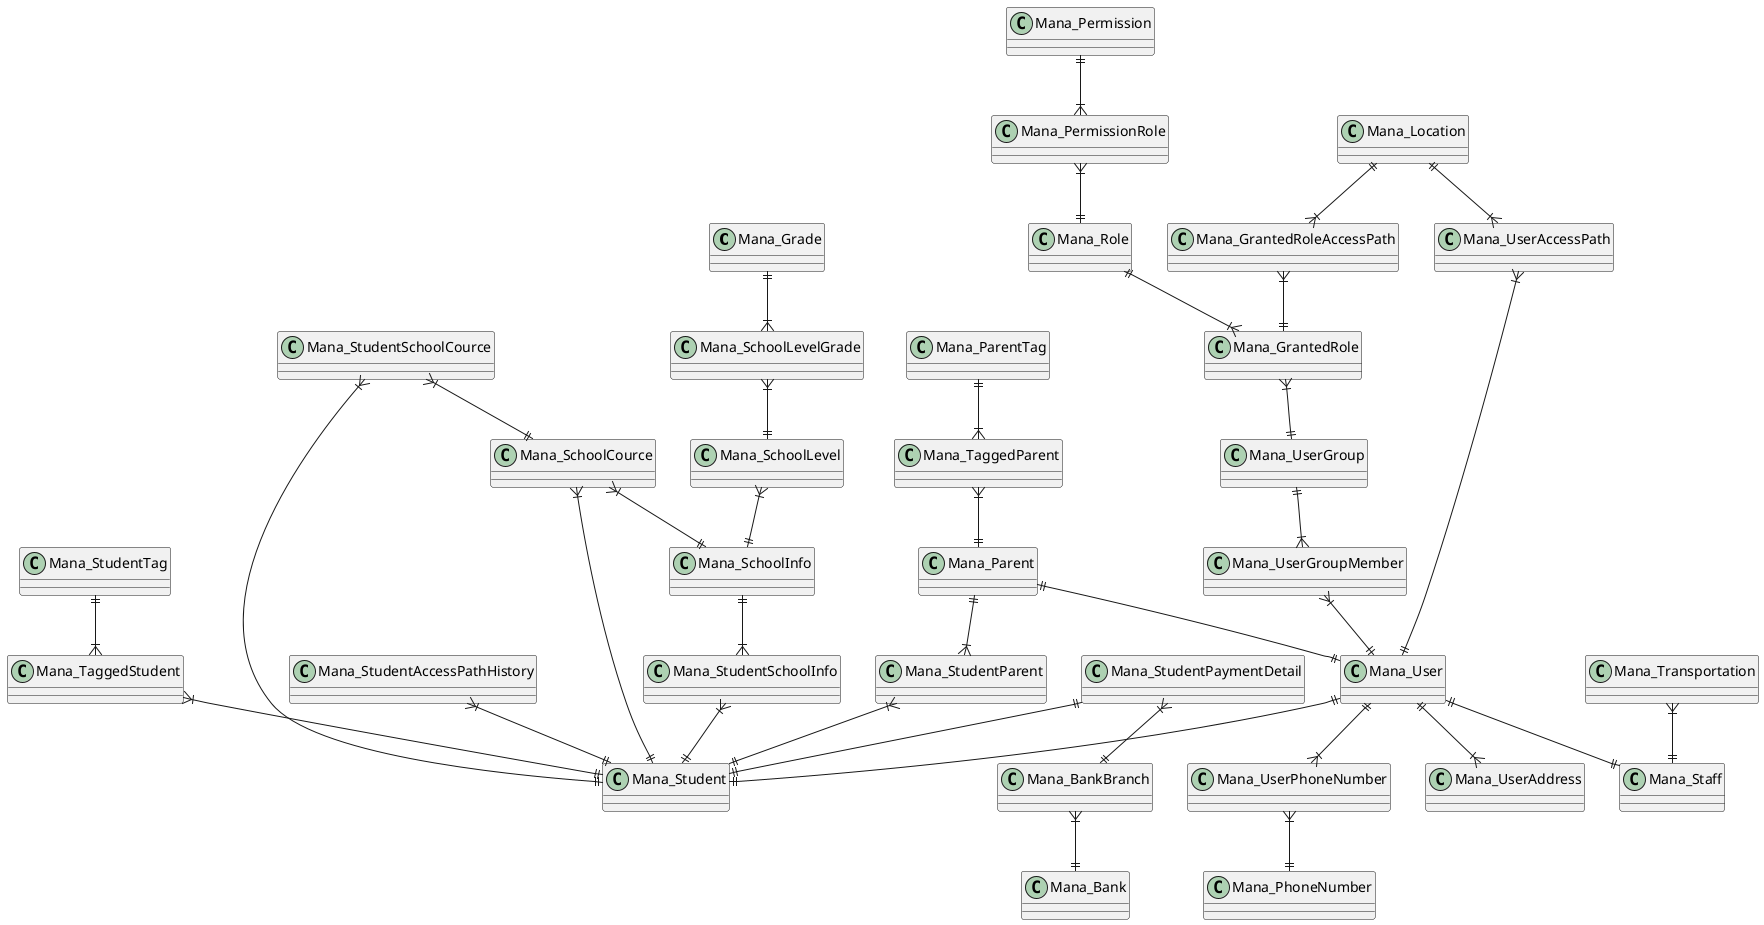 @startuml

Mana_Grade ||--|{ Mana_SchoolLevelGrade
Mana_StudentTag ||--|{ Mana_TaggedStudent
Mana_Location ||--|{ Mana_GrantedRoleAccessPath
Mana_Location ||--|{ Mana_UserAccessPath
Mana_ParentTag ||--|{  Mana_TaggedParent

Mana_SchoolLevelGrade }|--|| Mana_SchoolLevel
Mana_SchoolLevel }|--|| Mana_SchoolInfo
Mana_GrantedRoleAccessPath }|--|| Mana_GrantedRole
Mana_StudentPaymentDetail }|--|| Mana_BankBranch
Mana_StudentPaymentDetail  ||--|| Mana_Student
Mana_BankBranch }|--|| Mana_Bank

Mana_StudentSchoolCource }|--|| Mana_SchoolCource
Mana_StudentSchoolCource }|--|| Mana_Student
Mana_SchoolCource }|--|| Mana_SchoolInfo
Mana_SchoolCource }|--|| Mana_Student

Mana_SchoolInfo ||--|{ Mana_StudentSchoolInfo

Mana_StudentSchoolInfo }|--|| Mana_Student
Mana_TaggedStudent }|--|| Mana_Student

Mana_TaggedParent  }|--|| Mana_Parent
Mana_Parent ||--|{ Mana_StudentParent
Mana_Parent ||--|| Mana_User
Mana_StudentAccessPathHistory }|--|| Mana_Student

Mana_UserAccessPath }|--|| Mana_User
Mana_StudentParent }|--|| Mana_Student

Mana_Permission ||--|{ Mana_PermissionRole
Mana_PermissionRole }|--|| Mana_Role
Mana_Role ||--|{ Mana_GrantedRole

Mana_GrantedRole }|--|| Mana_UserGroup

Mana_UserGroup ||--|{ Mana_UserGroupMember
Mana_UserGroupMember }|--|| Mana_User

Mana_User ||--|| Mana_Student
Mana_User ||--|{ Mana_UserAddress
Mana_User ||--|{ Mana_UserPhoneNumber
Mana_User ||--|| Mana_Staff

Mana_UserPhoneNumber }|--|| Mana_PhoneNumber

Mana_Transportation }|--|| Mana_Staff

@enduml